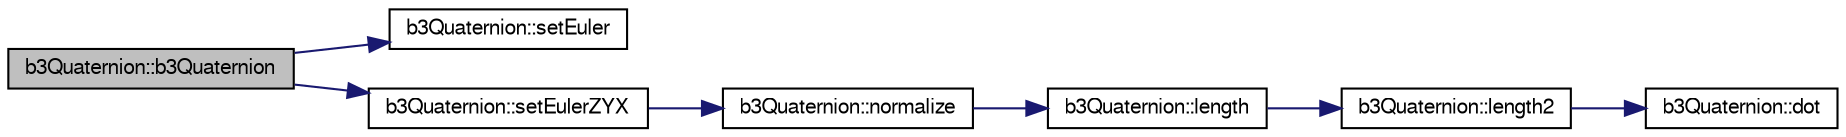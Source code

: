 digraph G
{
  bgcolor="transparent";
  edge [fontname="FreeSans",fontsize=10,labelfontname="FreeSans",labelfontsize=10];
  node [fontname="FreeSans",fontsize=10,shape=record];
  rankdir=LR;
  Node1 [label="b3Quaternion::b3Quaternion",height=0.2,width=0.4,color="black", fillcolor="grey75", style="filled" fontcolor="black"];
  Node1 -> Node2 [color="midnightblue",fontsize=10,style="solid"];
  Node2 [label="b3Quaternion::setEuler",height=0.2,width=0.4,color="black",URL="$classb3_quaternion.html#497ec9be887735d3655eb5f64bfb45bb",tooltip="Set the quaternion using Euler angles."];
  Node1 -> Node3 [color="midnightblue",fontsize=10,style="solid"];
  Node3 [label="b3Quaternion::setEulerZYX",height=0.2,width=0.4,color="black",URL="$classb3_quaternion.html#78e3817a97a72fd1e32d4d17e40be362",tooltip="Set the quaternion using euler angles."];
  Node3 -> Node4 [color="midnightblue",fontsize=10,style="solid"];
  Node4 [label="b3Quaternion::normalize",height=0.2,width=0.4,color="black",URL="$classb3_quaternion.html#96d3f4aedcb4b645115ab5a7897fa0d1",tooltip="Normalize the quaternion Such that x^2 + y^2 + z^2 +w^2 = 1."];
  Node4 -> Node5 [color="midnightblue",fontsize=10,style="solid"];
  Node5 [label="b3Quaternion::length",height=0.2,width=0.4,color="black",URL="$classb3_quaternion.html#d008f8dd2f6dbd5ac86f3b02a10ef4a6",tooltip="Return the length of the quaternion."];
  Node5 -> Node6 [color="midnightblue",fontsize=10,style="solid"];
  Node6 [label="b3Quaternion::length2",height=0.2,width=0.4,color="black",URL="$classb3_quaternion.html#a8d3d563ea89e36794d63bd289934509",tooltip="Return the length squared of the quaternion."];
  Node6 -> Node7 [color="midnightblue",fontsize=10,style="solid"];
  Node7 [label="b3Quaternion::dot",height=0.2,width=0.4,color="black",URL="$classb3_quaternion.html#747537c86fc2d63a6fc43db811952634",tooltip="Return the dot product between this quaternion and another."];
}
